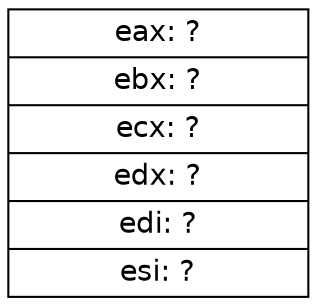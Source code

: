 graph A {
	node [shape=record,fontname="Helvetica",width=2];
	rankdir=LR
	stack [label="<f0>eax: ?|<f1>ebx: ?|<f2>ecx: ?|<f3>edx: ?|<f4>edi: ?|<f5>esi: ?"];
}
graph B {
	node [shape=record,fontname="Helvetica",width=2];
	rankdir=LR
	stack [label="<f0>eax: 1|<f1>ebx: ?|<f2>ecx: ?|<f3>edx: ?|<f4>edi: ?|<f5>esi: ?"];
}
graph C {
	node [shape=record,fontname="Helvetica",width=2];
	rankdir=LR
	stack [label="<f0>eax: 1|<f1>ebx: ?|<f2>ecx: ?|<f3>edx: ?|<f4>edi: ?|<f5>esi: 123"];
}
graph D {
	node [shape=record,fontname="Helvetica",width=2];
	rankdir=LR
	stack [label="<f0>eax: 1|<f1>ebx: 3|<f2>ecx: ?|<f3>edx: ?|<f4>edi: ?|<f5>esi: 123"];
}
graph E {
	node [shape=record,fontname="Helvetica",width=2];
	rankdir=LR
	stack [label="<f0>eax: (126)|<f1>ebx: 3|<f2>ecx: ?|<f3>edx: ?|<f4>edi: ?|<f5>esi: 123"];
}
graph F {
	node [shape=record,fontname="Helvetica",width=2];
	rankdir=LR
	stack [label="<f0>eax: 1|<f1>ebx: 3|<f2>ecx: ?|<f3>edx: ?|<f4>edi: ?|<f5>esi: (saved)"];
}
graph G {
	node [shape=record,fontname="Helvetica",width=2];
	rankdir=LR
	stack [label="<f0>eax: 1|<f1>ebx: (saved)|<f2>ecx: ?|<f3>edx: ?|<f4>edi: ?|<f5>esi: (saved)"];
}
